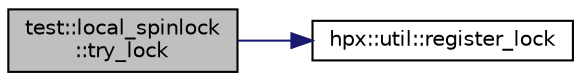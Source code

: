 digraph "test::local_spinlock::try_lock"
{
  edge [fontname="Helvetica",fontsize="10",labelfontname="Helvetica",labelfontsize="10"];
  node [fontname="Helvetica",fontsize="10",shape=record];
  rankdir="LR";
  Node51 [label="test::local_spinlock\l::try_lock",height=0.2,width=0.4,color="black", fillcolor="grey75", style="filled", fontcolor="black"];
  Node51 -> Node52 [color="midnightblue",fontsize="10",style="solid",fontname="Helvetica"];
  Node52 [label="hpx::util::register_lock",height=0.2,width=0.4,color="black", fillcolor="white", style="filled",URL="$df/dad/namespacehpx_1_1util.html#af482b20c594fc019f28cb952c993377c"];
}
